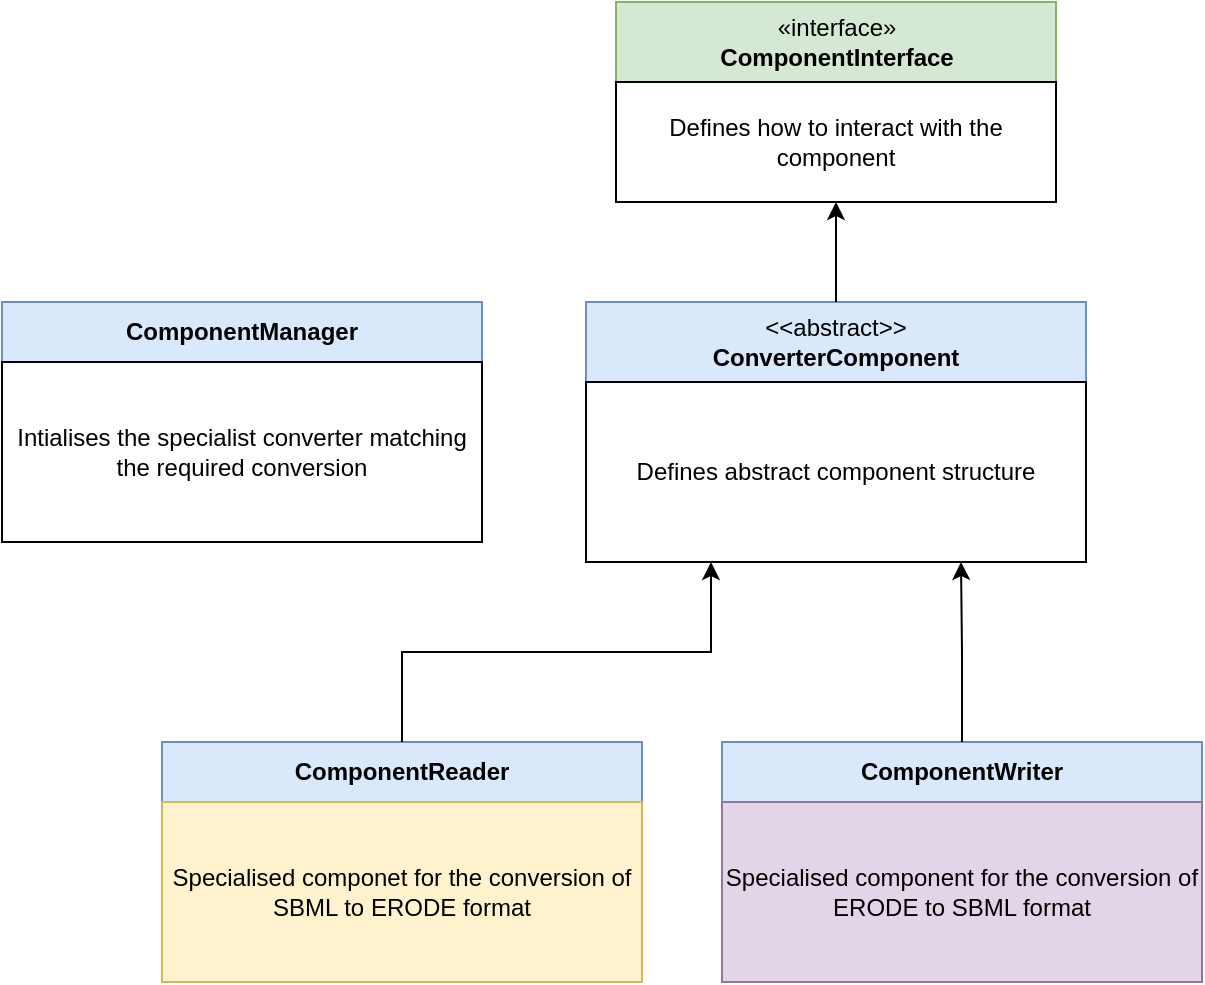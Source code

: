 <mxfile version="14.1.8" type="device"><diagram id="C5RBs43oDa-KdzZeNtuy" name="Page-1"><mxGraphModel dx="1422" dy="822" grid="1" gridSize="10" guides="1" tooltips="1" connect="1" arrows="1" fold="1" page="1" pageScale="1" pageWidth="827" pageHeight="583" math="0" shadow="0"><root><mxCell id="WIyWlLk6GJQsqaUBKTNV-0"/><mxCell id="WIyWlLk6GJQsqaUBKTNV-1" parent="WIyWlLk6GJQsqaUBKTNV-0"/><mxCell id="2QFoD5tMa0r6eD7uLVfg-13" value="" style="rounded=0;whiteSpace=wrap;html=1;container=1;" vertex="1" parent="WIyWlLk6GJQsqaUBKTNV-1"><mxGeometry x="467" y="30" width="220" height="100" as="geometry"/></mxCell><mxCell id="2QFoD5tMa0r6eD7uLVfg-0" value="«interface»&lt;br&gt;&lt;b&gt;ComponentInterface&lt;/b&gt;" style="html=1;fillColor=#d5e8d4;strokeColor=#82b366;" vertex="1" parent="2QFoD5tMa0r6eD7uLVfg-13"><mxGeometry width="220" height="40" as="geometry"/></mxCell><mxCell id="2QFoD5tMa0r6eD7uLVfg-16" value="&lt;span&gt;Defines how to interact with the component&lt;/span&gt;" style="rounded=0;whiteSpace=wrap;html=1;" vertex="1" parent="2QFoD5tMa0r6eD7uLVfg-13"><mxGeometry y="40" width="220" height="60" as="geometry"/></mxCell><mxCell id="2QFoD5tMa0r6eD7uLVfg-15" value="" style="rounded=0;whiteSpace=wrap;html=1;portConstraintRotation=0;container=1;" vertex="1" parent="WIyWlLk6GJQsqaUBKTNV-1"><mxGeometry x="452" y="180" width="250" height="130" as="geometry"/></mxCell><mxCell id="2QFoD5tMa0r6eD7uLVfg-19" value="" style="group" vertex="1" connectable="0" parent="2QFoD5tMa0r6eD7uLVfg-15"><mxGeometry width="250" height="130" as="geometry"/></mxCell><mxCell id="2QFoD5tMa0r6eD7uLVfg-17" value="&amp;lt;&amp;lt;abstract&amp;gt;&amp;gt;&lt;br&gt;&lt;b&gt;ConverterComponent&lt;/b&gt;" style="rounded=0;whiteSpace=wrap;html=1;fillColor=#dae8fc;strokeColor=#6c8ebf;" vertex="1" parent="2QFoD5tMa0r6eD7uLVfg-19"><mxGeometry width="250" height="40" as="geometry"/></mxCell><mxCell id="2QFoD5tMa0r6eD7uLVfg-18" value="&lt;div&gt;&lt;span&gt;Defines abstract component structure&lt;/span&gt;&lt;br&gt;&lt;/div&gt;" style="rounded=0;whiteSpace=wrap;html=1;align=center;" vertex="1" parent="2QFoD5tMa0r6eD7uLVfg-19"><mxGeometry y="40" width="250" height="90" as="geometry"/></mxCell><mxCell id="2QFoD5tMa0r6eD7uLVfg-21" style="edgeStyle=orthogonalEdgeStyle;rounded=0;orthogonalLoop=1;jettySize=auto;html=1;entryX=0.5;entryY=1;entryDx=0;entryDy=0;" edge="1" parent="WIyWlLk6GJQsqaUBKTNV-1" source="2QFoD5tMa0r6eD7uLVfg-17" target="2QFoD5tMa0r6eD7uLVfg-16"><mxGeometry relative="1" as="geometry"><Array as="points"><mxPoint x="577" y="140"/><mxPoint x="577" y="140"/></Array></mxGeometry></mxCell><mxCell id="2QFoD5tMa0r6eD7uLVfg-22" value="" style="rounded=0;whiteSpace=wrap;html=1;container=1;" vertex="1" parent="WIyWlLk6GJQsqaUBKTNV-1"><mxGeometry x="240" y="400" width="240" height="120" as="geometry"/></mxCell><mxCell id="2QFoD5tMa0r6eD7uLVfg-31" value="" style="group" vertex="1" connectable="0" parent="2QFoD5tMa0r6eD7uLVfg-22"><mxGeometry width="240" height="120" as="geometry"/></mxCell><mxCell id="2QFoD5tMa0r6eD7uLVfg-23" value="ComponentReader" style="rounded=0;whiteSpace=wrap;html=1;fillColor=#dae8fc;strokeColor=#6c8ebf;fontStyle=1" vertex="1" parent="2QFoD5tMa0r6eD7uLVfg-31"><mxGeometry width="240" height="30" as="geometry"/></mxCell><mxCell id="2QFoD5tMa0r6eD7uLVfg-25" value="Specialised componet for the conversion of SBML to ERODE format" style="rounded=0;whiteSpace=wrap;html=1;fillColor=#fff2cc;strokeColor=#d6b656;" vertex="1" parent="2QFoD5tMa0r6eD7uLVfg-31"><mxGeometry y="30" width="240" height="90" as="geometry"/></mxCell><mxCell id="2QFoD5tMa0r6eD7uLVfg-26" value="" style="rounded=0;whiteSpace=wrap;html=1;container=1;fillColor=#e1d5e7;strokeColor=#9673a6;" vertex="1" parent="WIyWlLk6GJQsqaUBKTNV-1"><mxGeometry x="520" y="400" width="240" height="120" as="geometry"/></mxCell><mxCell id="2QFoD5tMa0r6eD7uLVfg-27" value="ComponentWriter" style="rounded=0;whiteSpace=wrap;html=1;fillColor=#dae8fc;strokeColor=#6c8ebf;fontStyle=1" vertex="1" parent="2QFoD5tMa0r6eD7uLVfg-26"><mxGeometry width="240" height="30" as="geometry"/></mxCell><mxCell id="2QFoD5tMa0r6eD7uLVfg-28" value="Specialised component for the conversion of ERODE to SBML format" style="rounded=0;whiteSpace=wrap;html=1;fillColor=#e1d5e7;strokeColor=#9673a6;" vertex="1" parent="2QFoD5tMa0r6eD7uLVfg-26"><mxGeometry y="30" width="240" height="90" as="geometry"/></mxCell><mxCell id="2QFoD5tMa0r6eD7uLVfg-29" style="edgeStyle=orthogonalEdgeStyle;rounded=0;orthogonalLoop=1;jettySize=auto;html=1;exitX=0.5;exitY=0;exitDx=0;exitDy=0;entryX=0.25;entryY=1;entryDx=0;entryDy=0;" edge="1" parent="WIyWlLk6GJQsqaUBKTNV-1" source="2QFoD5tMa0r6eD7uLVfg-23" target="2QFoD5tMa0r6eD7uLVfg-18"><mxGeometry relative="1" as="geometry"/></mxCell><mxCell id="2QFoD5tMa0r6eD7uLVfg-30" style="edgeStyle=orthogonalEdgeStyle;rounded=0;orthogonalLoop=1;jettySize=auto;html=1;entryX=0.75;entryY=1;entryDx=0;entryDy=0;" edge="1" parent="WIyWlLk6GJQsqaUBKTNV-1" source="2QFoD5tMa0r6eD7uLVfg-27" target="2QFoD5tMa0r6eD7uLVfg-18"><mxGeometry relative="1" as="geometry"/></mxCell><mxCell id="2QFoD5tMa0r6eD7uLVfg-32" value="" style="rounded=0;whiteSpace=wrap;html=1;container=1;" vertex="1" parent="WIyWlLk6GJQsqaUBKTNV-1"><mxGeometry x="160" y="180" width="240" height="120" as="geometry"/></mxCell><mxCell id="2QFoD5tMa0r6eD7uLVfg-33" value="" style="group" vertex="1" connectable="0" parent="2QFoD5tMa0r6eD7uLVfg-32"><mxGeometry width="240" height="120" as="geometry"/></mxCell><mxCell id="2QFoD5tMa0r6eD7uLVfg-34" value="ComponentManager" style="rounded=0;whiteSpace=wrap;html=1;fillColor=#dae8fc;strokeColor=#6c8ebf;fontStyle=1" vertex="1" parent="2QFoD5tMa0r6eD7uLVfg-33"><mxGeometry width="240" height="30" as="geometry"/></mxCell><mxCell id="2QFoD5tMa0r6eD7uLVfg-36" value="Intialises the specialist converter matching the required conversion" style="rounded=0;whiteSpace=wrap;html=1;" vertex="1" parent="2QFoD5tMa0r6eD7uLVfg-33"><mxGeometry y="30" width="240" height="90" as="geometry"/></mxCell></root></mxGraphModel></diagram></mxfile>